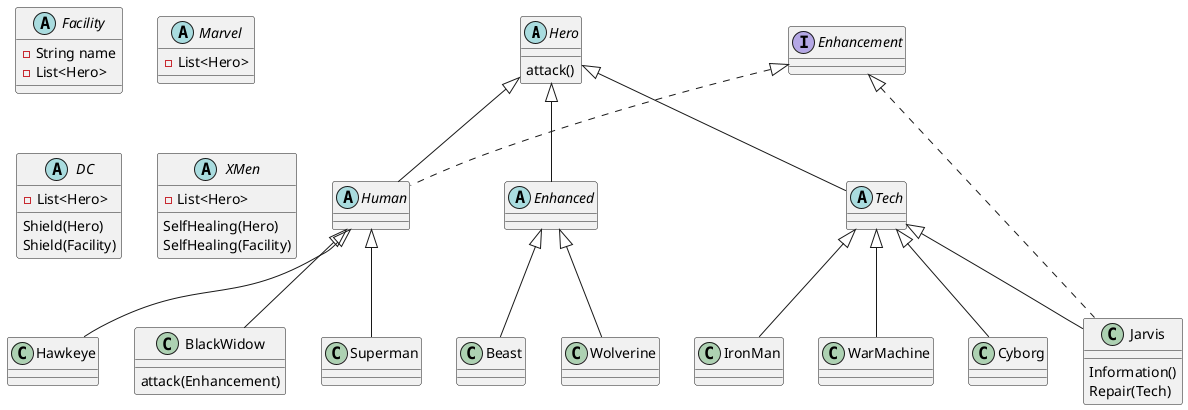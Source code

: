 @startuml
'https://plantuml.com/class-diagram

abstract Hero {
    attack()
}
abstract Human extends Hero implements Enhancement
abstract Enhanced extends Hero
abstract Tech extends Hero

interface Enhancement

abstract Facility {
    -String name
    -List<Hero>
}

abstract Marvel {
    -List<Hero>
}
abstract DC {
    -List<Hero>
    Shield(Hero)
    Shield(Facility)
}
abstract XMen {
    -List<Hero>
    SelfHealing(Hero)
    SelfHealing(Facility)
}

class Hawkeye extends Human
class BlackWidow extends Human {
    attack(Enhancement)
}
class IronMan extends Tech
class WarMachine extends Tech
class Jarvis extends Tech implements Enhancement {
    Information()
    Repair(Tech)
}

class Wolverine extends Enhanced
class Beast extends Enhanced

class Superman extends Human
class Cyborg extends Tech

@enduml